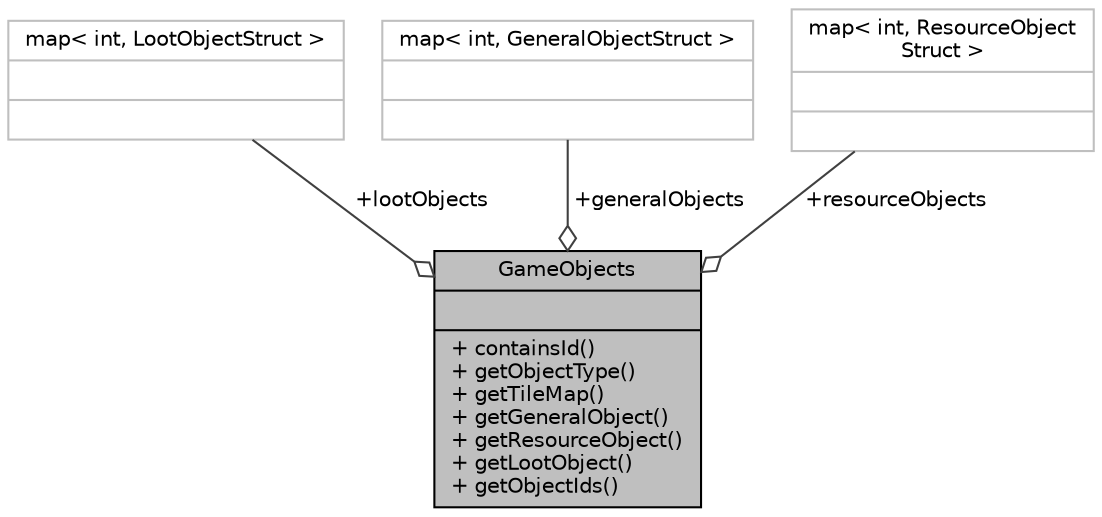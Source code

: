 digraph "GameObjects"
{
 // LATEX_PDF_SIZE
  edge [fontname="Helvetica",fontsize="10",labelfontname="Helvetica",labelfontsize="10"];
  node [fontname="Helvetica",fontsize="10",shape=record];
  Node1 [label="{GameObjects\n||+ containsId()\l+ getObjectType()\l+ getTileMap()\l+ getGeneralObject()\l+ getResourceObject()\l+ getLootObject()\l+ getObjectIds()\l}",height=0.2,width=0.4,color="black", fillcolor="grey75", style="filled", fontcolor="black",tooltip="Contains all the objects defined in the objects.json file."];
  Node2 -> Node1 [color="grey25",fontsize="10",style="solid",label=" +lootObjects" ,arrowhead="odiamond",fontname="Helvetica"];
  Node2 [label="{map\< int, LootObjectStruct \>\n||}",height=0.2,width=0.4,color="grey75", fillcolor="white", style="filled",tooltip=" "];
  Node3 -> Node1 [color="grey25",fontsize="10",style="solid",label=" +generalObjects" ,arrowhead="odiamond",fontname="Helvetica"];
  Node3 [label="{map\< int, GeneralObjectStruct \>\n||}",height=0.2,width=0.4,color="grey75", fillcolor="white", style="filled",tooltip=" "];
  Node4 -> Node1 [color="grey25",fontsize="10",style="solid",label=" +resourceObjects" ,arrowhead="odiamond",fontname="Helvetica"];
  Node4 [label="{map\< int, ResourceObject\lStruct \>\n||}",height=0.2,width=0.4,color="grey75", fillcolor="white", style="filled",tooltip=" "];
}
